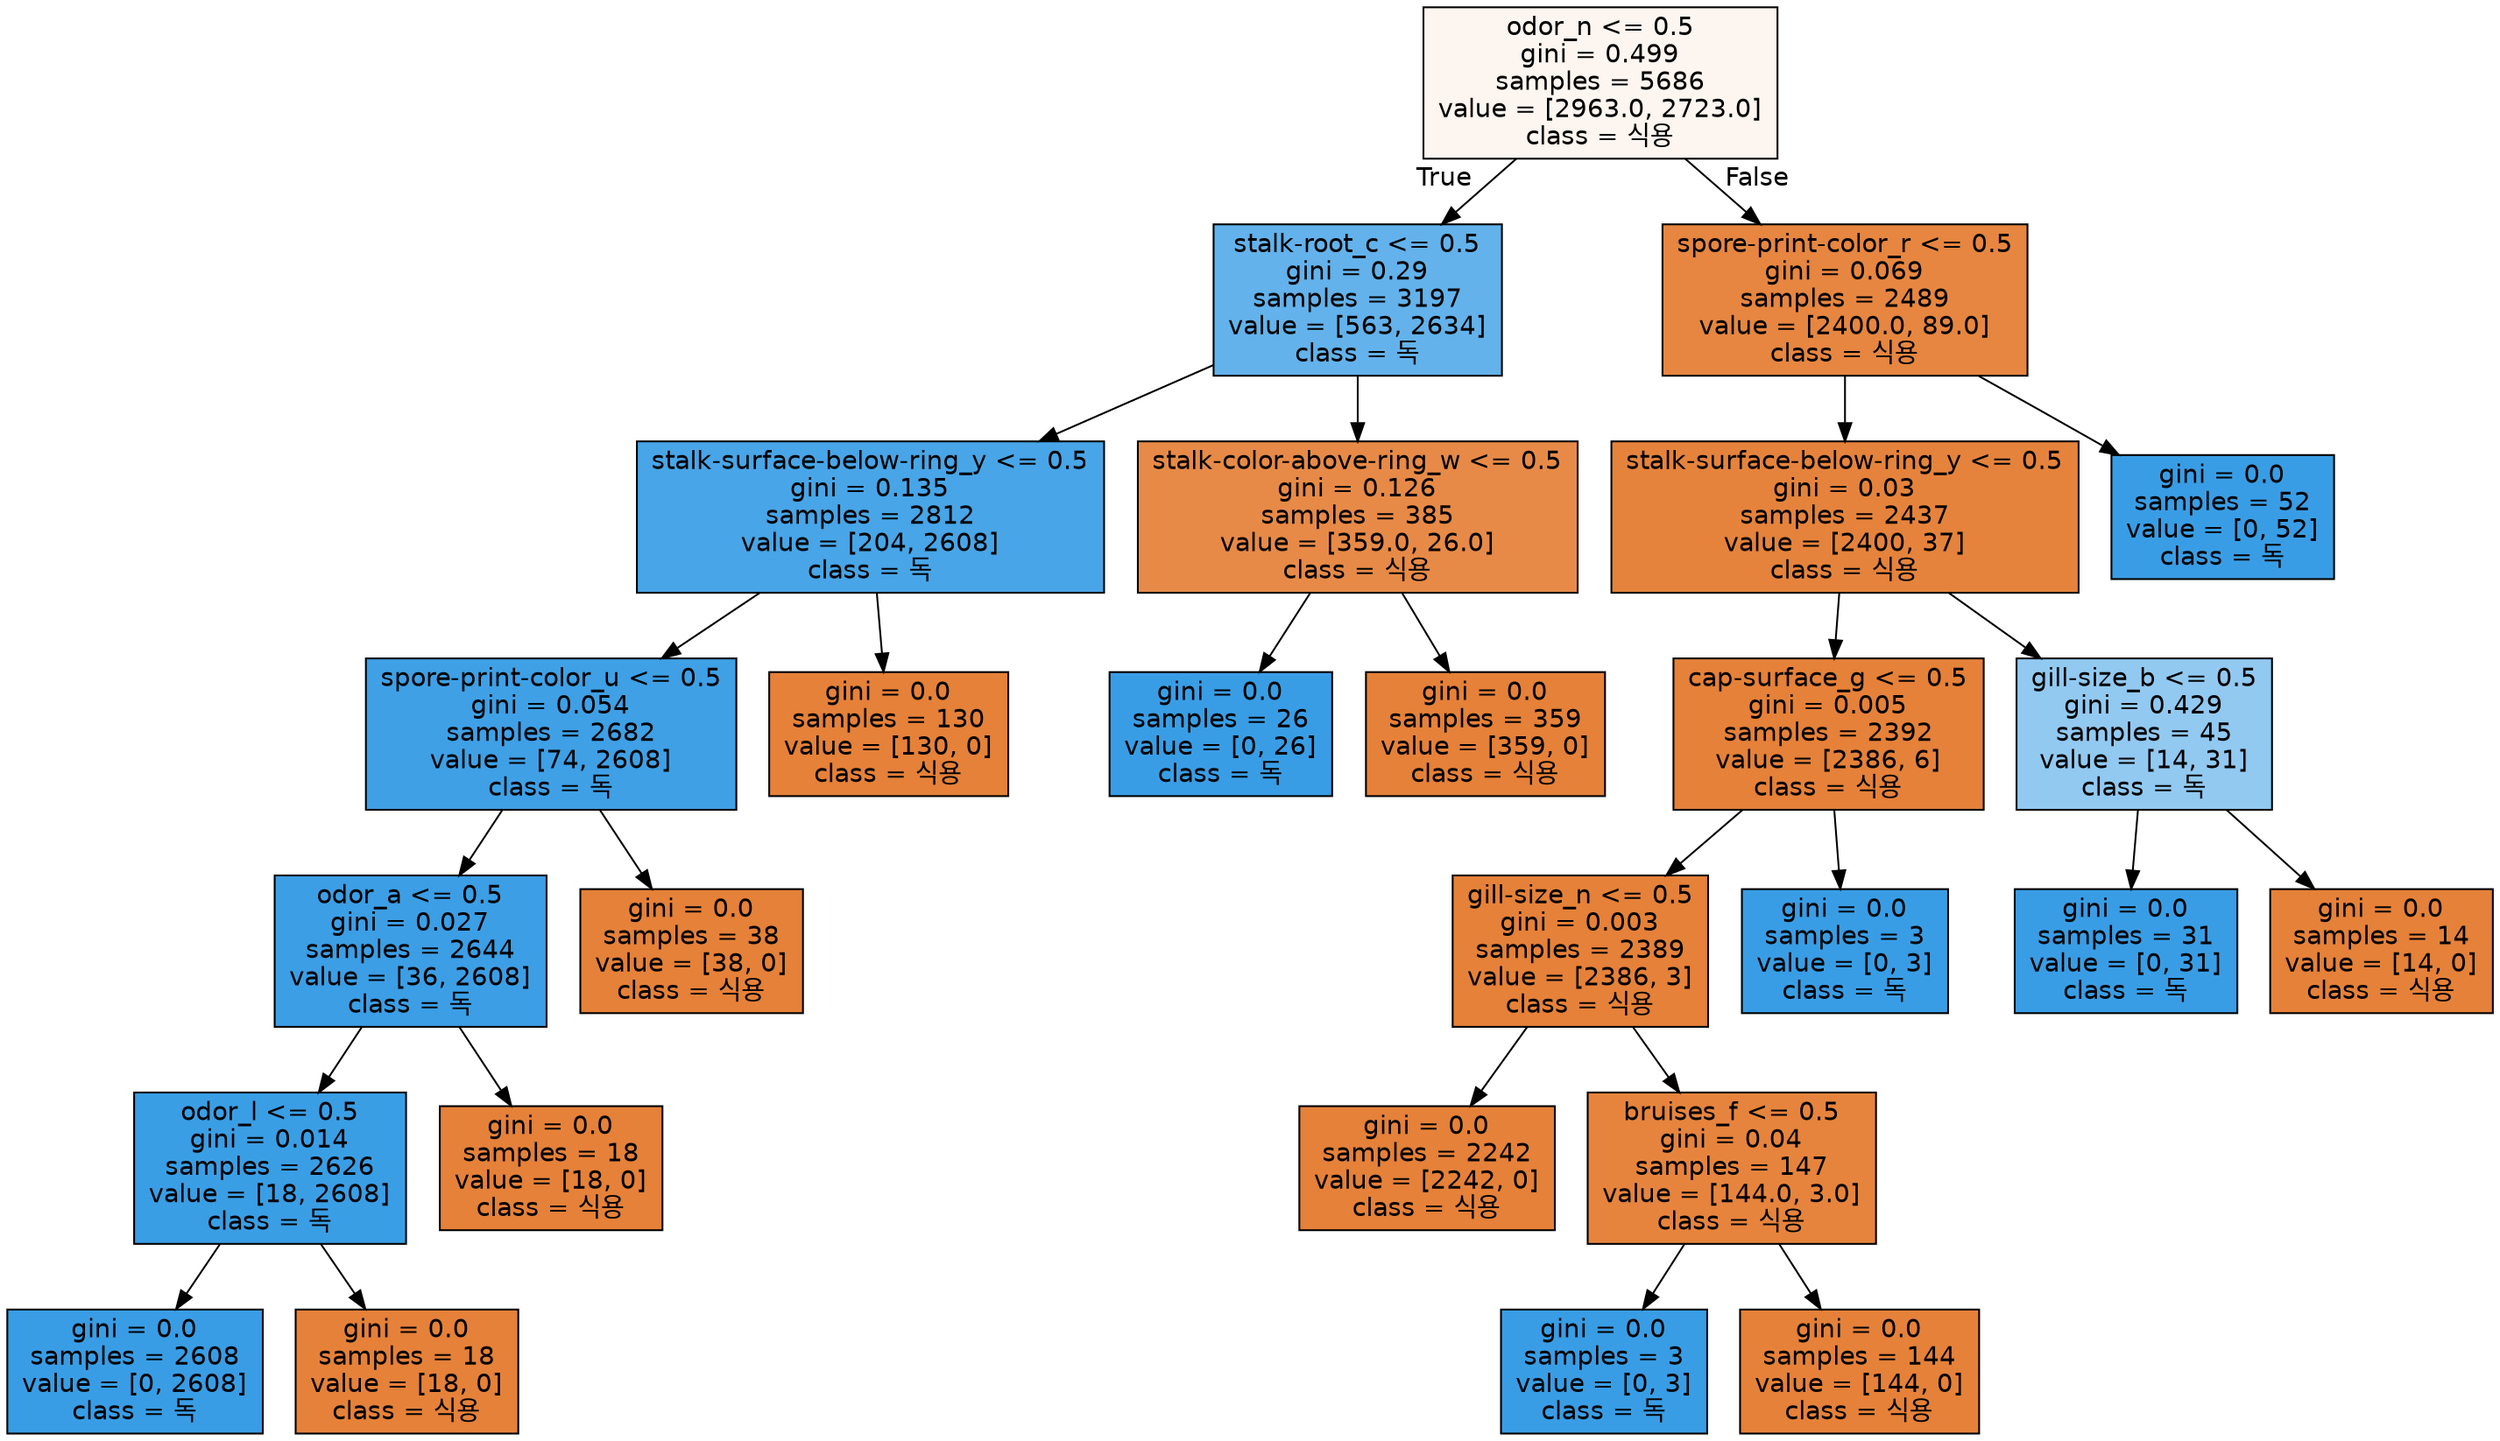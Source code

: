 digraph Tree {
node [shape=box, style="filled", color="black", fontname="helvetica"] ;
edge [fontname="helvetica"] ;
0 [label="odor_n <= 0.5\ngini = 0.499\nsamples = 5686\nvalue = [2963.0, 2723.0]\nclass = 식용", fillcolor="#fdf5ef"] ;
1 [label="stalk-root_c <= 0.5\ngini = 0.29\nsamples = 3197\nvalue = [563, 2634]\nclass = 독", fillcolor="#63b2eb"] ;
0 -> 1 [labeldistance=2.5, labelangle=45, headlabel="True"] ;
2 [label="stalk-surface-below-ring_y <= 0.5\ngini = 0.135\nsamples = 2812\nvalue = [204, 2608]\nclass = 독", fillcolor="#48a5e7"] ;
1 -> 2 ;
3 [label="spore-print-color_u <= 0.5\ngini = 0.054\nsamples = 2682\nvalue = [74, 2608]\nclass = 독", fillcolor="#3fa0e6"] ;
2 -> 3 ;
4 [label="odor_a <= 0.5\ngini = 0.027\nsamples = 2644\nvalue = [36, 2608]\nclass = 독", fillcolor="#3c9ee5"] ;
3 -> 4 ;
5 [label="odor_l <= 0.5\ngini = 0.014\nsamples = 2626\nvalue = [18, 2608]\nclass = 독", fillcolor="#3a9ee5"] ;
4 -> 5 ;
6 [label="gini = 0.0\nsamples = 2608\nvalue = [0, 2608]\nclass = 독", fillcolor="#399de5"] ;
5 -> 6 ;
7 [label="gini = 0.0\nsamples = 18\nvalue = [18, 0]\nclass = 식용", fillcolor="#e58139"] ;
5 -> 7 ;
8 [label="gini = 0.0\nsamples = 18\nvalue = [18, 0]\nclass = 식용", fillcolor="#e58139"] ;
4 -> 8 ;
9 [label="gini = 0.0\nsamples = 38\nvalue = [38, 0]\nclass = 식용", fillcolor="#e58139"] ;
3 -> 9 ;
10 [label="gini = 0.0\nsamples = 130\nvalue = [130, 0]\nclass = 식용", fillcolor="#e58139"] ;
2 -> 10 ;
11 [label="stalk-color-above-ring_w <= 0.5\ngini = 0.126\nsamples = 385\nvalue = [359.0, 26.0]\nclass = 식용", fillcolor="#e78a47"] ;
1 -> 11 ;
12 [label="gini = 0.0\nsamples = 26\nvalue = [0, 26]\nclass = 독", fillcolor="#399de5"] ;
11 -> 12 ;
13 [label="gini = 0.0\nsamples = 359\nvalue = [359, 0]\nclass = 식용", fillcolor="#e58139"] ;
11 -> 13 ;
14 [label="spore-print-color_r <= 0.5\ngini = 0.069\nsamples = 2489\nvalue = [2400.0, 89.0]\nclass = 식용", fillcolor="#e68640"] ;
0 -> 14 [labeldistance=2.5, labelangle=-45, headlabel="False"] ;
15 [label="stalk-surface-below-ring_y <= 0.5\ngini = 0.03\nsamples = 2437\nvalue = [2400, 37]\nclass = 식용", fillcolor="#e5833c"] ;
14 -> 15 ;
16 [label="cap-surface_g <= 0.5\ngini = 0.005\nsamples = 2392\nvalue = [2386, 6]\nclass = 식용", fillcolor="#e58139"] ;
15 -> 16 ;
17 [label="gill-size_n <= 0.5\ngini = 0.003\nsamples = 2389\nvalue = [2386, 3]\nclass = 식용", fillcolor="#e58139"] ;
16 -> 17 ;
18 [label="gini = 0.0\nsamples = 2242\nvalue = [2242, 0]\nclass = 식용", fillcolor="#e58139"] ;
17 -> 18 ;
19 [label="bruises_f <= 0.5\ngini = 0.04\nsamples = 147\nvalue = [144.0, 3.0]\nclass = 식용", fillcolor="#e6843d"] ;
17 -> 19 ;
20 [label="gini = 0.0\nsamples = 3\nvalue = [0, 3]\nclass = 독", fillcolor="#399de5"] ;
19 -> 20 ;
21 [label="gini = 0.0\nsamples = 144\nvalue = [144, 0]\nclass = 식용", fillcolor="#e58139"] ;
19 -> 21 ;
22 [label="gini = 0.0\nsamples = 3\nvalue = [0, 3]\nclass = 독", fillcolor="#399de5"] ;
16 -> 22 ;
23 [label="gill-size_b <= 0.5\ngini = 0.429\nsamples = 45\nvalue = [14, 31]\nclass = 독", fillcolor="#92c9f1"] ;
15 -> 23 ;
24 [label="gini = 0.0\nsamples = 31\nvalue = [0, 31]\nclass = 독", fillcolor="#399de5"] ;
23 -> 24 ;
25 [label="gini = 0.0\nsamples = 14\nvalue = [14, 0]\nclass = 식용", fillcolor="#e58139"] ;
23 -> 25 ;
26 [label="gini = 0.0\nsamples = 52\nvalue = [0, 52]\nclass = 독", fillcolor="#399de5"] ;
14 -> 26 ;
}